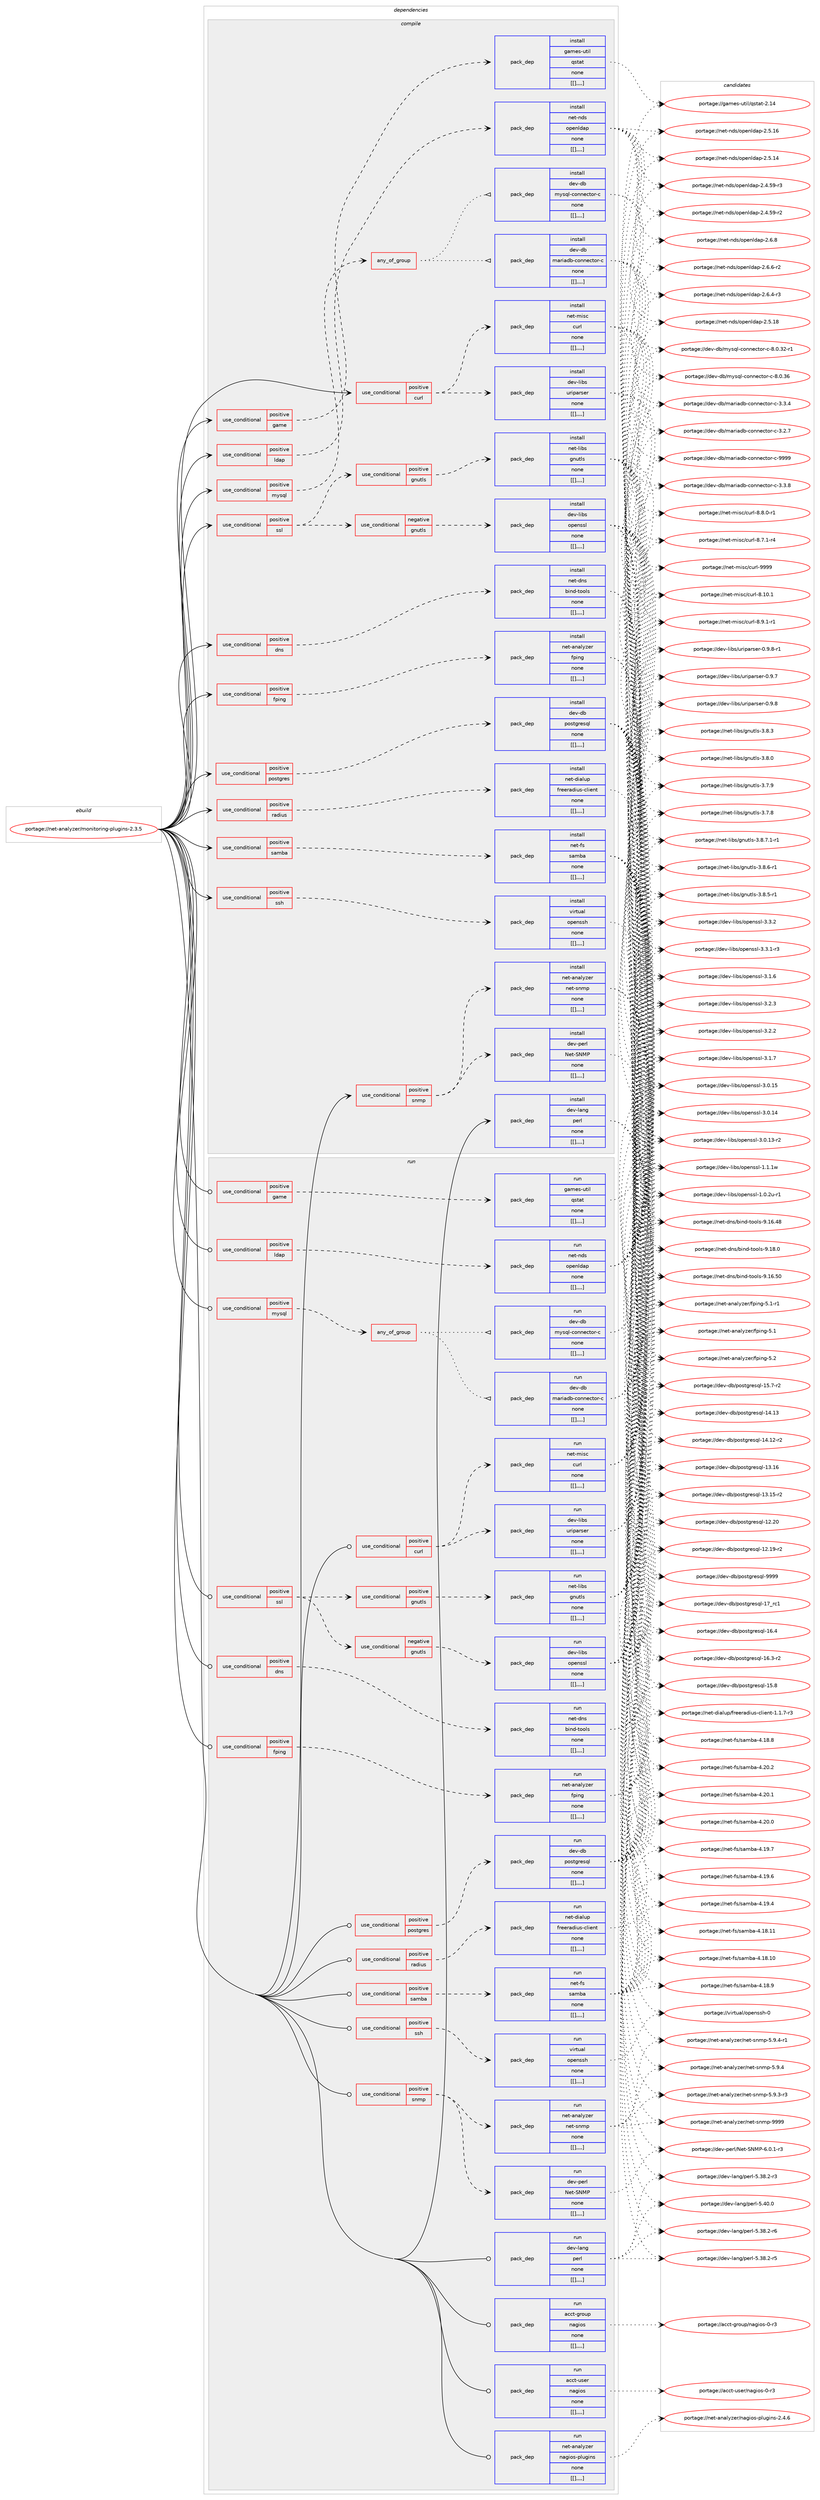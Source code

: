 digraph prolog {

# *************
# Graph options
# *************

newrank=true;
concentrate=true;
compound=true;
graph [rankdir=LR,fontname=Helvetica,fontsize=10,ranksep=1.5];#, ranksep=2.5, nodesep=0.2];
edge  [arrowhead=vee];
node  [fontname=Helvetica,fontsize=10];

# **********
# The ebuild
# **********

subgraph cluster_leftcol {
color=gray;
label=<<i>ebuild</i>>;
id [label="portage://net-analyzer/monitoring-plugins-2.3.5", color=red, width=4, href="../net-analyzer/monitoring-plugins-2.3.5.svg"];
}

# ****************
# The dependencies
# ****************

subgraph cluster_midcol {
color=gray;
label=<<i>dependencies</i>>;
subgraph cluster_compile {
fillcolor="#eeeeee";
style=filled;
label=<<i>compile</i>>;
subgraph cond91187 {
dependency349385 [label=<<TABLE BORDER="0" CELLBORDER="1" CELLSPACING="0" CELLPADDING="4"><TR><TD ROWSPAN="3" CELLPADDING="10">use_conditional</TD></TR><TR><TD>positive</TD></TR><TR><TD>curl</TD></TR></TABLE>>, shape=none, color=red];
subgraph pack255612 {
dependency349386 [label=<<TABLE BORDER="0" CELLBORDER="1" CELLSPACING="0" CELLPADDING="4" WIDTH="220"><TR><TD ROWSPAN="6" CELLPADDING="30">pack_dep</TD></TR><TR><TD WIDTH="110">install</TD></TR><TR><TD>dev-libs</TD></TR><TR><TD>uriparser</TD></TR><TR><TD>none</TD></TR><TR><TD>[[],,,,]</TD></TR></TABLE>>, shape=none, color=blue];
}
dependency349385:e -> dependency349386:w [weight=20,style="dashed",arrowhead="vee"];
subgraph pack255613 {
dependency349387 [label=<<TABLE BORDER="0" CELLBORDER="1" CELLSPACING="0" CELLPADDING="4" WIDTH="220"><TR><TD ROWSPAN="6" CELLPADDING="30">pack_dep</TD></TR><TR><TD WIDTH="110">install</TD></TR><TR><TD>net-misc</TD></TR><TR><TD>curl</TD></TR><TR><TD>none</TD></TR><TR><TD>[[],,,,]</TD></TR></TABLE>>, shape=none, color=blue];
}
dependency349385:e -> dependency349387:w [weight=20,style="dashed",arrowhead="vee"];
}
id:e -> dependency349385:w [weight=20,style="solid",arrowhead="vee"];
subgraph cond91188 {
dependency349388 [label=<<TABLE BORDER="0" CELLBORDER="1" CELLSPACING="0" CELLPADDING="4"><TR><TD ROWSPAN="3" CELLPADDING="10">use_conditional</TD></TR><TR><TD>positive</TD></TR><TR><TD>dns</TD></TR></TABLE>>, shape=none, color=red];
subgraph pack255614 {
dependency349389 [label=<<TABLE BORDER="0" CELLBORDER="1" CELLSPACING="0" CELLPADDING="4" WIDTH="220"><TR><TD ROWSPAN="6" CELLPADDING="30">pack_dep</TD></TR><TR><TD WIDTH="110">install</TD></TR><TR><TD>net-dns</TD></TR><TR><TD>bind-tools</TD></TR><TR><TD>none</TD></TR><TR><TD>[[],,,,]</TD></TR></TABLE>>, shape=none, color=blue];
}
dependency349388:e -> dependency349389:w [weight=20,style="dashed",arrowhead="vee"];
}
id:e -> dependency349388:w [weight=20,style="solid",arrowhead="vee"];
subgraph cond91189 {
dependency349390 [label=<<TABLE BORDER="0" CELLBORDER="1" CELLSPACING="0" CELLPADDING="4"><TR><TD ROWSPAN="3" CELLPADDING="10">use_conditional</TD></TR><TR><TD>positive</TD></TR><TR><TD>fping</TD></TR></TABLE>>, shape=none, color=red];
subgraph pack255615 {
dependency349391 [label=<<TABLE BORDER="0" CELLBORDER="1" CELLSPACING="0" CELLPADDING="4" WIDTH="220"><TR><TD ROWSPAN="6" CELLPADDING="30">pack_dep</TD></TR><TR><TD WIDTH="110">install</TD></TR><TR><TD>net-analyzer</TD></TR><TR><TD>fping</TD></TR><TR><TD>none</TD></TR><TR><TD>[[],,,,]</TD></TR></TABLE>>, shape=none, color=blue];
}
dependency349390:e -> dependency349391:w [weight=20,style="dashed",arrowhead="vee"];
}
id:e -> dependency349390:w [weight=20,style="solid",arrowhead="vee"];
subgraph cond91190 {
dependency349392 [label=<<TABLE BORDER="0" CELLBORDER="1" CELLSPACING="0" CELLPADDING="4"><TR><TD ROWSPAN="3" CELLPADDING="10">use_conditional</TD></TR><TR><TD>positive</TD></TR><TR><TD>game</TD></TR></TABLE>>, shape=none, color=red];
subgraph pack255616 {
dependency349393 [label=<<TABLE BORDER="0" CELLBORDER="1" CELLSPACING="0" CELLPADDING="4" WIDTH="220"><TR><TD ROWSPAN="6" CELLPADDING="30">pack_dep</TD></TR><TR><TD WIDTH="110">install</TD></TR><TR><TD>games-util</TD></TR><TR><TD>qstat</TD></TR><TR><TD>none</TD></TR><TR><TD>[[],,,,]</TD></TR></TABLE>>, shape=none, color=blue];
}
dependency349392:e -> dependency349393:w [weight=20,style="dashed",arrowhead="vee"];
}
id:e -> dependency349392:w [weight=20,style="solid",arrowhead="vee"];
subgraph cond91191 {
dependency349394 [label=<<TABLE BORDER="0" CELLBORDER="1" CELLSPACING="0" CELLPADDING="4"><TR><TD ROWSPAN="3" CELLPADDING="10">use_conditional</TD></TR><TR><TD>positive</TD></TR><TR><TD>ldap</TD></TR></TABLE>>, shape=none, color=red];
subgraph pack255617 {
dependency349395 [label=<<TABLE BORDER="0" CELLBORDER="1" CELLSPACING="0" CELLPADDING="4" WIDTH="220"><TR><TD ROWSPAN="6" CELLPADDING="30">pack_dep</TD></TR><TR><TD WIDTH="110">install</TD></TR><TR><TD>net-nds</TD></TR><TR><TD>openldap</TD></TR><TR><TD>none</TD></TR><TR><TD>[[],,,,]</TD></TR></TABLE>>, shape=none, color=blue];
}
dependency349394:e -> dependency349395:w [weight=20,style="dashed",arrowhead="vee"];
}
id:e -> dependency349394:w [weight=20,style="solid",arrowhead="vee"];
subgraph cond91192 {
dependency349396 [label=<<TABLE BORDER="0" CELLBORDER="1" CELLSPACING="0" CELLPADDING="4"><TR><TD ROWSPAN="3" CELLPADDING="10">use_conditional</TD></TR><TR><TD>positive</TD></TR><TR><TD>mysql</TD></TR></TABLE>>, shape=none, color=red];
subgraph any2410 {
dependency349397 [label=<<TABLE BORDER="0" CELLBORDER="1" CELLSPACING="0" CELLPADDING="4"><TR><TD CELLPADDING="10">any_of_group</TD></TR></TABLE>>, shape=none, color=red];subgraph pack255618 {
dependency349398 [label=<<TABLE BORDER="0" CELLBORDER="1" CELLSPACING="0" CELLPADDING="4" WIDTH="220"><TR><TD ROWSPAN="6" CELLPADDING="30">pack_dep</TD></TR><TR><TD WIDTH="110">install</TD></TR><TR><TD>dev-db</TD></TR><TR><TD>mysql-connector-c</TD></TR><TR><TD>none</TD></TR><TR><TD>[[],,,,]</TD></TR></TABLE>>, shape=none, color=blue];
}
dependency349397:e -> dependency349398:w [weight=20,style="dotted",arrowhead="oinv"];
subgraph pack255619 {
dependency349399 [label=<<TABLE BORDER="0" CELLBORDER="1" CELLSPACING="0" CELLPADDING="4" WIDTH="220"><TR><TD ROWSPAN="6" CELLPADDING="30">pack_dep</TD></TR><TR><TD WIDTH="110">install</TD></TR><TR><TD>dev-db</TD></TR><TR><TD>mariadb-connector-c</TD></TR><TR><TD>none</TD></TR><TR><TD>[[],,,,]</TD></TR></TABLE>>, shape=none, color=blue];
}
dependency349397:e -> dependency349399:w [weight=20,style="dotted",arrowhead="oinv"];
}
dependency349396:e -> dependency349397:w [weight=20,style="dashed",arrowhead="vee"];
}
id:e -> dependency349396:w [weight=20,style="solid",arrowhead="vee"];
subgraph cond91193 {
dependency349400 [label=<<TABLE BORDER="0" CELLBORDER="1" CELLSPACING="0" CELLPADDING="4"><TR><TD ROWSPAN="3" CELLPADDING="10">use_conditional</TD></TR><TR><TD>positive</TD></TR><TR><TD>postgres</TD></TR></TABLE>>, shape=none, color=red];
subgraph pack255620 {
dependency349401 [label=<<TABLE BORDER="0" CELLBORDER="1" CELLSPACING="0" CELLPADDING="4" WIDTH="220"><TR><TD ROWSPAN="6" CELLPADDING="30">pack_dep</TD></TR><TR><TD WIDTH="110">install</TD></TR><TR><TD>dev-db</TD></TR><TR><TD>postgresql</TD></TR><TR><TD>none</TD></TR><TR><TD>[[],,,,]</TD></TR></TABLE>>, shape=none, color=blue];
}
dependency349400:e -> dependency349401:w [weight=20,style="dashed",arrowhead="vee"];
}
id:e -> dependency349400:w [weight=20,style="solid",arrowhead="vee"];
subgraph cond91194 {
dependency349402 [label=<<TABLE BORDER="0" CELLBORDER="1" CELLSPACING="0" CELLPADDING="4"><TR><TD ROWSPAN="3" CELLPADDING="10">use_conditional</TD></TR><TR><TD>positive</TD></TR><TR><TD>radius</TD></TR></TABLE>>, shape=none, color=red];
subgraph pack255621 {
dependency349403 [label=<<TABLE BORDER="0" CELLBORDER="1" CELLSPACING="0" CELLPADDING="4" WIDTH="220"><TR><TD ROWSPAN="6" CELLPADDING="30">pack_dep</TD></TR><TR><TD WIDTH="110">install</TD></TR><TR><TD>net-dialup</TD></TR><TR><TD>freeradius-client</TD></TR><TR><TD>none</TD></TR><TR><TD>[[],,,,]</TD></TR></TABLE>>, shape=none, color=blue];
}
dependency349402:e -> dependency349403:w [weight=20,style="dashed",arrowhead="vee"];
}
id:e -> dependency349402:w [weight=20,style="solid",arrowhead="vee"];
subgraph cond91195 {
dependency349404 [label=<<TABLE BORDER="0" CELLBORDER="1" CELLSPACING="0" CELLPADDING="4"><TR><TD ROWSPAN="3" CELLPADDING="10">use_conditional</TD></TR><TR><TD>positive</TD></TR><TR><TD>samba</TD></TR></TABLE>>, shape=none, color=red];
subgraph pack255622 {
dependency349405 [label=<<TABLE BORDER="0" CELLBORDER="1" CELLSPACING="0" CELLPADDING="4" WIDTH="220"><TR><TD ROWSPAN="6" CELLPADDING="30">pack_dep</TD></TR><TR><TD WIDTH="110">install</TD></TR><TR><TD>net-fs</TD></TR><TR><TD>samba</TD></TR><TR><TD>none</TD></TR><TR><TD>[[],,,,]</TD></TR></TABLE>>, shape=none, color=blue];
}
dependency349404:e -> dependency349405:w [weight=20,style="dashed",arrowhead="vee"];
}
id:e -> dependency349404:w [weight=20,style="solid",arrowhead="vee"];
subgraph cond91196 {
dependency349406 [label=<<TABLE BORDER="0" CELLBORDER="1" CELLSPACING="0" CELLPADDING="4"><TR><TD ROWSPAN="3" CELLPADDING="10">use_conditional</TD></TR><TR><TD>positive</TD></TR><TR><TD>snmp</TD></TR></TABLE>>, shape=none, color=red];
subgraph pack255623 {
dependency349407 [label=<<TABLE BORDER="0" CELLBORDER="1" CELLSPACING="0" CELLPADDING="4" WIDTH="220"><TR><TD ROWSPAN="6" CELLPADDING="30">pack_dep</TD></TR><TR><TD WIDTH="110">install</TD></TR><TR><TD>dev-perl</TD></TR><TR><TD>Net-SNMP</TD></TR><TR><TD>none</TD></TR><TR><TD>[[],,,,]</TD></TR></TABLE>>, shape=none, color=blue];
}
dependency349406:e -> dependency349407:w [weight=20,style="dashed",arrowhead="vee"];
subgraph pack255624 {
dependency349408 [label=<<TABLE BORDER="0" CELLBORDER="1" CELLSPACING="0" CELLPADDING="4" WIDTH="220"><TR><TD ROWSPAN="6" CELLPADDING="30">pack_dep</TD></TR><TR><TD WIDTH="110">install</TD></TR><TR><TD>net-analyzer</TD></TR><TR><TD>net-snmp</TD></TR><TR><TD>none</TD></TR><TR><TD>[[],,,,]</TD></TR></TABLE>>, shape=none, color=blue];
}
dependency349406:e -> dependency349408:w [weight=20,style="dashed",arrowhead="vee"];
}
id:e -> dependency349406:w [weight=20,style="solid",arrowhead="vee"];
subgraph cond91197 {
dependency349409 [label=<<TABLE BORDER="0" CELLBORDER="1" CELLSPACING="0" CELLPADDING="4"><TR><TD ROWSPAN="3" CELLPADDING="10">use_conditional</TD></TR><TR><TD>positive</TD></TR><TR><TD>ssh</TD></TR></TABLE>>, shape=none, color=red];
subgraph pack255625 {
dependency349410 [label=<<TABLE BORDER="0" CELLBORDER="1" CELLSPACING="0" CELLPADDING="4" WIDTH="220"><TR><TD ROWSPAN="6" CELLPADDING="30">pack_dep</TD></TR><TR><TD WIDTH="110">install</TD></TR><TR><TD>virtual</TD></TR><TR><TD>openssh</TD></TR><TR><TD>none</TD></TR><TR><TD>[[],,,,]</TD></TR></TABLE>>, shape=none, color=blue];
}
dependency349409:e -> dependency349410:w [weight=20,style="dashed",arrowhead="vee"];
}
id:e -> dependency349409:w [weight=20,style="solid",arrowhead="vee"];
subgraph cond91198 {
dependency349411 [label=<<TABLE BORDER="0" CELLBORDER="1" CELLSPACING="0" CELLPADDING="4"><TR><TD ROWSPAN="3" CELLPADDING="10">use_conditional</TD></TR><TR><TD>positive</TD></TR><TR><TD>ssl</TD></TR></TABLE>>, shape=none, color=red];
subgraph cond91199 {
dependency349412 [label=<<TABLE BORDER="0" CELLBORDER="1" CELLSPACING="0" CELLPADDING="4"><TR><TD ROWSPAN="3" CELLPADDING="10">use_conditional</TD></TR><TR><TD>negative</TD></TR><TR><TD>gnutls</TD></TR></TABLE>>, shape=none, color=red];
subgraph pack255626 {
dependency349413 [label=<<TABLE BORDER="0" CELLBORDER="1" CELLSPACING="0" CELLPADDING="4" WIDTH="220"><TR><TD ROWSPAN="6" CELLPADDING="30">pack_dep</TD></TR><TR><TD WIDTH="110">install</TD></TR><TR><TD>dev-libs</TD></TR><TR><TD>openssl</TD></TR><TR><TD>none</TD></TR><TR><TD>[[],,,,]</TD></TR></TABLE>>, shape=none, color=blue];
}
dependency349412:e -> dependency349413:w [weight=20,style="dashed",arrowhead="vee"];
}
dependency349411:e -> dependency349412:w [weight=20,style="dashed",arrowhead="vee"];
subgraph cond91200 {
dependency349414 [label=<<TABLE BORDER="0" CELLBORDER="1" CELLSPACING="0" CELLPADDING="4"><TR><TD ROWSPAN="3" CELLPADDING="10">use_conditional</TD></TR><TR><TD>positive</TD></TR><TR><TD>gnutls</TD></TR></TABLE>>, shape=none, color=red];
subgraph pack255627 {
dependency349415 [label=<<TABLE BORDER="0" CELLBORDER="1" CELLSPACING="0" CELLPADDING="4" WIDTH="220"><TR><TD ROWSPAN="6" CELLPADDING="30">pack_dep</TD></TR><TR><TD WIDTH="110">install</TD></TR><TR><TD>net-libs</TD></TR><TR><TD>gnutls</TD></TR><TR><TD>none</TD></TR><TR><TD>[[],,,,]</TD></TR></TABLE>>, shape=none, color=blue];
}
dependency349414:e -> dependency349415:w [weight=20,style="dashed",arrowhead="vee"];
}
dependency349411:e -> dependency349414:w [weight=20,style="dashed",arrowhead="vee"];
}
id:e -> dependency349411:w [weight=20,style="solid",arrowhead="vee"];
subgraph pack255628 {
dependency349416 [label=<<TABLE BORDER="0" CELLBORDER="1" CELLSPACING="0" CELLPADDING="4" WIDTH="220"><TR><TD ROWSPAN="6" CELLPADDING="30">pack_dep</TD></TR><TR><TD WIDTH="110">install</TD></TR><TR><TD>dev-lang</TD></TR><TR><TD>perl</TD></TR><TR><TD>none</TD></TR><TR><TD>[[],,,,]</TD></TR></TABLE>>, shape=none, color=blue];
}
id:e -> dependency349416:w [weight=20,style="solid",arrowhead="vee"];
}
subgraph cluster_compileandrun {
fillcolor="#eeeeee";
style=filled;
label=<<i>compile and run</i>>;
}
subgraph cluster_run {
fillcolor="#eeeeee";
style=filled;
label=<<i>run</i>>;
subgraph cond91201 {
dependency349417 [label=<<TABLE BORDER="0" CELLBORDER="1" CELLSPACING="0" CELLPADDING="4"><TR><TD ROWSPAN="3" CELLPADDING="10">use_conditional</TD></TR><TR><TD>positive</TD></TR><TR><TD>curl</TD></TR></TABLE>>, shape=none, color=red];
subgraph pack255629 {
dependency349418 [label=<<TABLE BORDER="0" CELLBORDER="1" CELLSPACING="0" CELLPADDING="4" WIDTH="220"><TR><TD ROWSPAN="6" CELLPADDING="30">pack_dep</TD></TR><TR><TD WIDTH="110">run</TD></TR><TR><TD>dev-libs</TD></TR><TR><TD>uriparser</TD></TR><TR><TD>none</TD></TR><TR><TD>[[],,,,]</TD></TR></TABLE>>, shape=none, color=blue];
}
dependency349417:e -> dependency349418:w [weight=20,style="dashed",arrowhead="vee"];
subgraph pack255630 {
dependency349419 [label=<<TABLE BORDER="0" CELLBORDER="1" CELLSPACING="0" CELLPADDING="4" WIDTH="220"><TR><TD ROWSPAN="6" CELLPADDING="30">pack_dep</TD></TR><TR><TD WIDTH="110">run</TD></TR><TR><TD>net-misc</TD></TR><TR><TD>curl</TD></TR><TR><TD>none</TD></TR><TR><TD>[[],,,,]</TD></TR></TABLE>>, shape=none, color=blue];
}
dependency349417:e -> dependency349419:w [weight=20,style="dashed",arrowhead="vee"];
}
id:e -> dependency349417:w [weight=20,style="solid",arrowhead="odot"];
subgraph cond91202 {
dependency349420 [label=<<TABLE BORDER="0" CELLBORDER="1" CELLSPACING="0" CELLPADDING="4"><TR><TD ROWSPAN="3" CELLPADDING="10">use_conditional</TD></TR><TR><TD>positive</TD></TR><TR><TD>dns</TD></TR></TABLE>>, shape=none, color=red];
subgraph pack255631 {
dependency349421 [label=<<TABLE BORDER="0" CELLBORDER="1" CELLSPACING="0" CELLPADDING="4" WIDTH="220"><TR><TD ROWSPAN="6" CELLPADDING="30">pack_dep</TD></TR><TR><TD WIDTH="110">run</TD></TR><TR><TD>net-dns</TD></TR><TR><TD>bind-tools</TD></TR><TR><TD>none</TD></TR><TR><TD>[[],,,,]</TD></TR></TABLE>>, shape=none, color=blue];
}
dependency349420:e -> dependency349421:w [weight=20,style="dashed",arrowhead="vee"];
}
id:e -> dependency349420:w [weight=20,style="solid",arrowhead="odot"];
subgraph cond91203 {
dependency349422 [label=<<TABLE BORDER="0" CELLBORDER="1" CELLSPACING="0" CELLPADDING="4"><TR><TD ROWSPAN="3" CELLPADDING="10">use_conditional</TD></TR><TR><TD>positive</TD></TR><TR><TD>fping</TD></TR></TABLE>>, shape=none, color=red];
subgraph pack255632 {
dependency349423 [label=<<TABLE BORDER="0" CELLBORDER="1" CELLSPACING="0" CELLPADDING="4" WIDTH="220"><TR><TD ROWSPAN="6" CELLPADDING="30">pack_dep</TD></TR><TR><TD WIDTH="110">run</TD></TR><TR><TD>net-analyzer</TD></TR><TR><TD>fping</TD></TR><TR><TD>none</TD></TR><TR><TD>[[],,,,]</TD></TR></TABLE>>, shape=none, color=blue];
}
dependency349422:e -> dependency349423:w [weight=20,style="dashed",arrowhead="vee"];
}
id:e -> dependency349422:w [weight=20,style="solid",arrowhead="odot"];
subgraph cond91204 {
dependency349424 [label=<<TABLE BORDER="0" CELLBORDER="1" CELLSPACING="0" CELLPADDING="4"><TR><TD ROWSPAN="3" CELLPADDING="10">use_conditional</TD></TR><TR><TD>positive</TD></TR><TR><TD>game</TD></TR></TABLE>>, shape=none, color=red];
subgraph pack255633 {
dependency349425 [label=<<TABLE BORDER="0" CELLBORDER="1" CELLSPACING="0" CELLPADDING="4" WIDTH="220"><TR><TD ROWSPAN="6" CELLPADDING="30">pack_dep</TD></TR><TR><TD WIDTH="110">run</TD></TR><TR><TD>games-util</TD></TR><TR><TD>qstat</TD></TR><TR><TD>none</TD></TR><TR><TD>[[],,,,]</TD></TR></TABLE>>, shape=none, color=blue];
}
dependency349424:e -> dependency349425:w [weight=20,style="dashed",arrowhead="vee"];
}
id:e -> dependency349424:w [weight=20,style="solid",arrowhead="odot"];
subgraph cond91205 {
dependency349426 [label=<<TABLE BORDER="0" CELLBORDER="1" CELLSPACING="0" CELLPADDING="4"><TR><TD ROWSPAN="3" CELLPADDING="10">use_conditional</TD></TR><TR><TD>positive</TD></TR><TR><TD>ldap</TD></TR></TABLE>>, shape=none, color=red];
subgraph pack255634 {
dependency349427 [label=<<TABLE BORDER="0" CELLBORDER="1" CELLSPACING="0" CELLPADDING="4" WIDTH="220"><TR><TD ROWSPAN="6" CELLPADDING="30">pack_dep</TD></TR><TR><TD WIDTH="110">run</TD></TR><TR><TD>net-nds</TD></TR><TR><TD>openldap</TD></TR><TR><TD>none</TD></TR><TR><TD>[[],,,,]</TD></TR></TABLE>>, shape=none, color=blue];
}
dependency349426:e -> dependency349427:w [weight=20,style="dashed",arrowhead="vee"];
}
id:e -> dependency349426:w [weight=20,style="solid",arrowhead="odot"];
subgraph cond91206 {
dependency349428 [label=<<TABLE BORDER="0" CELLBORDER="1" CELLSPACING="0" CELLPADDING="4"><TR><TD ROWSPAN="3" CELLPADDING="10">use_conditional</TD></TR><TR><TD>positive</TD></TR><TR><TD>mysql</TD></TR></TABLE>>, shape=none, color=red];
subgraph any2411 {
dependency349429 [label=<<TABLE BORDER="0" CELLBORDER="1" CELLSPACING="0" CELLPADDING="4"><TR><TD CELLPADDING="10">any_of_group</TD></TR></TABLE>>, shape=none, color=red];subgraph pack255635 {
dependency349430 [label=<<TABLE BORDER="0" CELLBORDER="1" CELLSPACING="0" CELLPADDING="4" WIDTH="220"><TR><TD ROWSPAN="6" CELLPADDING="30">pack_dep</TD></TR><TR><TD WIDTH="110">run</TD></TR><TR><TD>dev-db</TD></TR><TR><TD>mysql-connector-c</TD></TR><TR><TD>none</TD></TR><TR><TD>[[],,,,]</TD></TR></TABLE>>, shape=none, color=blue];
}
dependency349429:e -> dependency349430:w [weight=20,style="dotted",arrowhead="oinv"];
subgraph pack255636 {
dependency349431 [label=<<TABLE BORDER="0" CELLBORDER="1" CELLSPACING="0" CELLPADDING="4" WIDTH="220"><TR><TD ROWSPAN="6" CELLPADDING="30">pack_dep</TD></TR><TR><TD WIDTH="110">run</TD></TR><TR><TD>dev-db</TD></TR><TR><TD>mariadb-connector-c</TD></TR><TR><TD>none</TD></TR><TR><TD>[[],,,,]</TD></TR></TABLE>>, shape=none, color=blue];
}
dependency349429:e -> dependency349431:w [weight=20,style="dotted",arrowhead="oinv"];
}
dependency349428:e -> dependency349429:w [weight=20,style="dashed",arrowhead="vee"];
}
id:e -> dependency349428:w [weight=20,style="solid",arrowhead="odot"];
subgraph cond91207 {
dependency349432 [label=<<TABLE BORDER="0" CELLBORDER="1" CELLSPACING="0" CELLPADDING="4"><TR><TD ROWSPAN="3" CELLPADDING="10">use_conditional</TD></TR><TR><TD>positive</TD></TR><TR><TD>postgres</TD></TR></TABLE>>, shape=none, color=red];
subgraph pack255637 {
dependency349433 [label=<<TABLE BORDER="0" CELLBORDER="1" CELLSPACING="0" CELLPADDING="4" WIDTH="220"><TR><TD ROWSPAN="6" CELLPADDING="30">pack_dep</TD></TR><TR><TD WIDTH="110">run</TD></TR><TR><TD>dev-db</TD></TR><TR><TD>postgresql</TD></TR><TR><TD>none</TD></TR><TR><TD>[[],,,,]</TD></TR></TABLE>>, shape=none, color=blue];
}
dependency349432:e -> dependency349433:w [weight=20,style="dashed",arrowhead="vee"];
}
id:e -> dependency349432:w [weight=20,style="solid",arrowhead="odot"];
subgraph cond91208 {
dependency349434 [label=<<TABLE BORDER="0" CELLBORDER="1" CELLSPACING="0" CELLPADDING="4"><TR><TD ROWSPAN="3" CELLPADDING="10">use_conditional</TD></TR><TR><TD>positive</TD></TR><TR><TD>radius</TD></TR></TABLE>>, shape=none, color=red];
subgraph pack255638 {
dependency349435 [label=<<TABLE BORDER="0" CELLBORDER="1" CELLSPACING="0" CELLPADDING="4" WIDTH="220"><TR><TD ROWSPAN="6" CELLPADDING="30">pack_dep</TD></TR><TR><TD WIDTH="110">run</TD></TR><TR><TD>net-dialup</TD></TR><TR><TD>freeradius-client</TD></TR><TR><TD>none</TD></TR><TR><TD>[[],,,,]</TD></TR></TABLE>>, shape=none, color=blue];
}
dependency349434:e -> dependency349435:w [weight=20,style="dashed",arrowhead="vee"];
}
id:e -> dependency349434:w [weight=20,style="solid",arrowhead="odot"];
subgraph cond91209 {
dependency349436 [label=<<TABLE BORDER="0" CELLBORDER="1" CELLSPACING="0" CELLPADDING="4"><TR><TD ROWSPAN="3" CELLPADDING="10">use_conditional</TD></TR><TR><TD>positive</TD></TR><TR><TD>samba</TD></TR></TABLE>>, shape=none, color=red];
subgraph pack255639 {
dependency349437 [label=<<TABLE BORDER="0" CELLBORDER="1" CELLSPACING="0" CELLPADDING="4" WIDTH="220"><TR><TD ROWSPAN="6" CELLPADDING="30">pack_dep</TD></TR><TR><TD WIDTH="110">run</TD></TR><TR><TD>net-fs</TD></TR><TR><TD>samba</TD></TR><TR><TD>none</TD></TR><TR><TD>[[],,,,]</TD></TR></TABLE>>, shape=none, color=blue];
}
dependency349436:e -> dependency349437:w [weight=20,style="dashed",arrowhead="vee"];
}
id:e -> dependency349436:w [weight=20,style="solid",arrowhead="odot"];
subgraph cond91210 {
dependency349438 [label=<<TABLE BORDER="0" CELLBORDER="1" CELLSPACING="0" CELLPADDING="4"><TR><TD ROWSPAN="3" CELLPADDING="10">use_conditional</TD></TR><TR><TD>positive</TD></TR><TR><TD>snmp</TD></TR></TABLE>>, shape=none, color=red];
subgraph pack255640 {
dependency349439 [label=<<TABLE BORDER="0" CELLBORDER="1" CELLSPACING="0" CELLPADDING="4" WIDTH="220"><TR><TD ROWSPAN="6" CELLPADDING="30">pack_dep</TD></TR><TR><TD WIDTH="110">run</TD></TR><TR><TD>dev-perl</TD></TR><TR><TD>Net-SNMP</TD></TR><TR><TD>none</TD></TR><TR><TD>[[],,,,]</TD></TR></TABLE>>, shape=none, color=blue];
}
dependency349438:e -> dependency349439:w [weight=20,style="dashed",arrowhead="vee"];
subgraph pack255641 {
dependency349440 [label=<<TABLE BORDER="0" CELLBORDER="1" CELLSPACING="0" CELLPADDING="4" WIDTH="220"><TR><TD ROWSPAN="6" CELLPADDING="30">pack_dep</TD></TR><TR><TD WIDTH="110">run</TD></TR><TR><TD>net-analyzer</TD></TR><TR><TD>net-snmp</TD></TR><TR><TD>none</TD></TR><TR><TD>[[],,,,]</TD></TR></TABLE>>, shape=none, color=blue];
}
dependency349438:e -> dependency349440:w [weight=20,style="dashed",arrowhead="vee"];
}
id:e -> dependency349438:w [weight=20,style="solid",arrowhead="odot"];
subgraph cond91211 {
dependency349441 [label=<<TABLE BORDER="0" CELLBORDER="1" CELLSPACING="0" CELLPADDING="4"><TR><TD ROWSPAN="3" CELLPADDING="10">use_conditional</TD></TR><TR><TD>positive</TD></TR><TR><TD>ssh</TD></TR></TABLE>>, shape=none, color=red];
subgraph pack255642 {
dependency349442 [label=<<TABLE BORDER="0" CELLBORDER="1" CELLSPACING="0" CELLPADDING="4" WIDTH="220"><TR><TD ROWSPAN="6" CELLPADDING="30">pack_dep</TD></TR><TR><TD WIDTH="110">run</TD></TR><TR><TD>virtual</TD></TR><TR><TD>openssh</TD></TR><TR><TD>none</TD></TR><TR><TD>[[],,,,]</TD></TR></TABLE>>, shape=none, color=blue];
}
dependency349441:e -> dependency349442:w [weight=20,style="dashed",arrowhead="vee"];
}
id:e -> dependency349441:w [weight=20,style="solid",arrowhead="odot"];
subgraph cond91212 {
dependency349443 [label=<<TABLE BORDER="0" CELLBORDER="1" CELLSPACING="0" CELLPADDING="4"><TR><TD ROWSPAN="3" CELLPADDING="10">use_conditional</TD></TR><TR><TD>positive</TD></TR><TR><TD>ssl</TD></TR></TABLE>>, shape=none, color=red];
subgraph cond91213 {
dependency349444 [label=<<TABLE BORDER="0" CELLBORDER="1" CELLSPACING="0" CELLPADDING="4"><TR><TD ROWSPAN="3" CELLPADDING="10">use_conditional</TD></TR><TR><TD>negative</TD></TR><TR><TD>gnutls</TD></TR></TABLE>>, shape=none, color=red];
subgraph pack255643 {
dependency349445 [label=<<TABLE BORDER="0" CELLBORDER="1" CELLSPACING="0" CELLPADDING="4" WIDTH="220"><TR><TD ROWSPAN="6" CELLPADDING="30">pack_dep</TD></TR><TR><TD WIDTH="110">run</TD></TR><TR><TD>dev-libs</TD></TR><TR><TD>openssl</TD></TR><TR><TD>none</TD></TR><TR><TD>[[],,,,]</TD></TR></TABLE>>, shape=none, color=blue];
}
dependency349444:e -> dependency349445:w [weight=20,style="dashed",arrowhead="vee"];
}
dependency349443:e -> dependency349444:w [weight=20,style="dashed",arrowhead="vee"];
subgraph cond91214 {
dependency349446 [label=<<TABLE BORDER="0" CELLBORDER="1" CELLSPACING="0" CELLPADDING="4"><TR><TD ROWSPAN="3" CELLPADDING="10">use_conditional</TD></TR><TR><TD>positive</TD></TR><TR><TD>gnutls</TD></TR></TABLE>>, shape=none, color=red];
subgraph pack255644 {
dependency349447 [label=<<TABLE BORDER="0" CELLBORDER="1" CELLSPACING="0" CELLPADDING="4" WIDTH="220"><TR><TD ROWSPAN="6" CELLPADDING="30">pack_dep</TD></TR><TR><TD WIDTH="110">run</TD></TR><TR><TD>net-libs</TD></TR><TR><TD>gnutls</TD></TR><TR><TD>none</TD></TR><TR><TD>[[],,,,]</TD></TR></TABLE>>, shape=none, color=blue];
}
dependency349446:e -> dependency349447:w [weight=20,style="dashed",arrowhead="vee"];
}
dependency349443:e -> dependency349446:w [weight=20,style="dashed",arrowhead="vee"];
}
id:e -> dependency349443:w [weight=20,style="solid",arrowhead="odot"];
subgraph pack255645 {
dependency349448 [label=<<TABLE BORDER="0" CELLBORDER="1" CELLSPACING="0" CELLPADDING="4" WIDTH="220"><TR><TD ROWSPAN="6" CELLPADDING="30">pack_dep</TD></TR><TR><TD WIDTH="110">run</TD></TR><TR><TD>acct-group</TD></TR><TR><TD>nagios</TD></TR><TR><TD>none</TD></TR><TR><TD>[[],,,,]</TD></TR></TABLE>>, shape=none, color=blue];
}
id:e -> dependency349448:w [weight=20,style="solid",arrowhead="odot"];
subgraph pack255646 {
dependency349449 [label=<<TABLE BORDER="0" CELLBORDER="1" CELLSPACING="0" CELLPADDING="4" WIDTH="220"><TR><TD ROWSPAN="6" CELLPADDING="30">pack_dep</TD></TR><TR><TD WIDTH="110">run</TD></TR><TR><TD>acct-user</TD></TR><TR><TD>nagios</TD></TR><TR><TD>none</TD></TR><TR><TD>[[],,,,]</TD></TR></TABLE>>, shape=none, color=blue];
}
id:e -> dependency349449:w [weight=20,style="solid",arrowhead="odot"];
subgraph pack255647 {
dependency349450 [label=<<TABLE BORDER="0" CELLBORDER="1" CELLSPACING="0" CELLPADDING="4" WIDTH="220"><TR><TD ROWSPAN="6" CELLPADDING="30">pack_dep</TD></TR><TR><TD WIDTH="110">run</TD></TR><TR><TD>dev-lang</TD></TR><TR><TD>perl</TD></TR><TR><TD>none</TD></TR><TR><TD>[[],,,,]</TD></TR></TABLE>>, shape=none, color=blue];
}
id:e -> dependency349450:w [weight=20,style="solid",arrowhead="odot"];
subgraph pack255648 {
dependency349451 [label=<<TABLE BORDER="0" CELLBORDER="1" CELLSPACING="0" CELLPADDING="4" WIDTH="220"><TR><TD ROWSPAN="6" CELLPADDING="30">pack_dep</TD></TR><TR><TD WIDTH="110">run</TD></TR><TR><TD>net-analyzer</TD></TR><TR><TD>nagios-plugins</TD></TR><TR><TD>none</TD></TR><TR><TD>[[],,,,]</TD></TR></TABLE>>, shape=none, color=blue];
}
id:e -> dependency349451:w [weight=20,style="solid",arrowhead="odot"];
}
}

# **************
# The candidates
# **************

subgraph cluster_choices {
rank=same;
color=gray;
label=<<i>candidates</i>>;

subgraph choice255612 {
color=black;
nodesep=1;
choice100101118451081059811547117114105112971141151011144548465746564511449 [label="portage://dev-libs/uriparser-0.9.8-r1", color=red, width=4,href="../dev-libs/uriparser-0.9.8-r1.svg"];
choice10010111845108105981154711711410511297114115101114454846574656 [label="portage://dev-libs/uriparser-0.9.8", color=red, width=4,href="../dev-libs/uriparser-0.9.8.svg"];
choice10010111845108105981154711711410511297114115101114454846574655 [label="portage://dev-libs/uriparser-0.9.7", color=red, width=4,href="../dev-libs/uriparser-0.9.7.svg"];
dependency349386:e -> choice100101118451081059811547117114105112971141151011144548465746564511449:w [style=dotted,weight="100"];
dependency349386:e -> choice10010111845108105981154711711410511297114115101114454846574656:w [style=dotted,weight="100"];
dependency349386:e -> choice10010111845108105981154711711410511297114115101114454846574655:w [style=dotted,weight="100"];
}
subgraph choice255613 {
color=black;
nodesep=1;
choice110101116451091051159947991171141084557575757 [label="portage://net-misc/curl-9999", color=red, width=4,href="../net-misc/curl-9999.svg"];
choice1101011164510910511599479911711410845564649484649 [label="portage://net-misc/curl-8.10.1", color=red, width=4,href="../net-misc/curl-8.10.1.svg"];
choice110101116451091051159947991171141084556465746494511449 [label="portage://net-misc/curl-8.9.1-r1", color=red, width=4,href="../net-misc/curl-8.9.1-r1.svg"];
choice110101116451091051159947991171141084556465646484511449 [label="portage://net-misc/curl-8.8.0-r1", color=red, width=4,href="../net-misc/curl-8.8.0-r1.svg"];
choice110101116451091051159947991171141084556465546494511452 [label="portage://net-misc/curl-8.7.1-r4", color=red, width=4,href="../net-misc/curl-8.7.1-r4.svg"];
dependency349387:e -> choice110101116451091051159947991171141084557575757:w [style=dotted,weight="100"];
dependency349387:e -> choice1101011164510910511599479911711410845564649484649:w [style=dotted,weight="100"];
dependency349387:e -> choice110101116451091051159947991171141084556465746494511449:w [style=dotted,weight="100"];
dependency349387:e -> choice110101116451091051159947991171141084556465646484511449:w [style=dotted,weight="100"];
dependency349387:e -> choice110101116451091051159947991171141084556465546494511452:w [style=dotted,weight="100"];
}
subgraph choice255614 {
color=black;
nodesep=1;
choice1101011164510011011547981051101004511611111110811545574649564648 [label="portage://net-dns/bind-tools-9.18.0", color=red, width=4,href="../net-dns/bind-tools-9.18.0.svg"];
choice110101116451001101154798105110100451161111111081154557464954465348 [label="portage://net-dns/bind-tools-9.16.50", color=red, width=4,href="../net-dns/bind-tools-9.16.50.svg"];
choice110101116451001101154798105110100451161111111081154557464954465256 [label="portage://net-dns/bind-tools-9.16.48", color=red, width=4,href="../net-dns/bind-tools-9.16.48.svg"];
dependency349389:e -> choice1101011164510011011547981051101004511611111110811545574649564648:w [style=dotted,weight="100"];
dependency349389:e -> choice110101116451001101154798105110100451161111111081154557464954465348:w [style=dotted,weight="100"];
dependency349389:e -> choice110101116451001101154798105110100451161111111081154557464954465256:w [style=dotted,weight="100"];
}
subgraph choice255615 {
color=black;
nodesep=1;
choice1101011164597110971081211221011144710211210511010345534650 [label="portage://net-analyzer/fping-5.2", color=red, width=4,href="../net-analyzer/fping-5.2.svg"];
choice11010111645971109710812112210111447102112105110103455346494511449 [label="portage://net-analyzer/fping-5.1-r1", color=red, width=4,href="../net-analyzer/fping-5.1-r1.svg"];
choice1101011164597110971081211221011144710211210511010345534649 [label="portage://net-analyzer/fping-5.1", color=red, width=4,href="../net-analyzer/fping-5.1.svg"];
dependency349391:e -> choice1101011164597110971081211221011144710211210511010345534650:w [style=dotted,weight="100"];
dependency349391:e -> choice11010111645971109710812112210111447102112105110103455346494511449:w [style=dotted,weight="100"];
dependency349391:e -> choice1101011164597110971081211221011144710211210511010345534649:w [style=dotted,weight="100"];
}
subgraph choice255616 {
color=black;
nodesep=1;
choice103971091011154511711610510847113115116971164550464952 [label="portage://games-util/qstat-2.14", color=red, width=4,href="../games-util/qstat-2.14.svg"];
dependency349393:e -> choice103971091011154511711610510847113115116971164550464952:w [style=dotted,weight="100"];
}
subgraph choice255617 {
color=black;
nodesep=1;
choice110101116451101001154711111210111010810097112455046544656 [label="portage://net-nds/openldap-2.6.8", color=red, width=4,href="../net-nds/openldap-2.6.8.svg"];
choice1101011164511010011547111112101110108100971124550465446544511450 [label="portage://net-nds/openldap-2.6.6-r2", color=red, width=4,href="../net-nds/openldap-2.6.6-r2.svg"];
choice1101011164511010011547111112101110108100971124550465446524511451 [label="portage://net-nds/openldap-2.6.4-r3", color=red, width=4,href="../net-nds/openldap-2.6.4-r3.svg"];
choice11010111645110100115471111121011101081009711245504653464956 [label="portage://net-nds/openldap-2.5.18", color=red, width=4,href="../net-nds/openldap-2.5.18.svg"];
choice11010111645110100115471111121011101081009711245504653464954 [label="portage://net-nds/openldap-2.5.16", color=red, width=4,href="../net-nds/openldap-2.5.16.svg"];
choice11010111645110100115471111121011101081009711245504653464952 [label="portage://net-nds/openldap-2.5.14", color=red, width=4,href="../net-nds/openldap-2.5.14.svg"];
choice110101116451101001154711111210111010810097112455046524653574511451 [label="portage://net-nds/openldap-2.4.59-r3", color=red, width=4,href="../net-nds/openldap-2.4.59-r3.svg"];
choice110101116451101001154711111210111010810097112455046524653574511450 [label="portage://net-nds/openldap-2.4.59-r2", color=red, width=4,href="../net-nds/openldap-2.4.59-r2.svg"];
dependency349395:e -> choice110101116451101001154711111210111010810097112455046544656:w [style=dotted,weight="100"];
dependency349395:e -> choice1101011164511010011547111112101110108100971124550465446544511450:w [style=dotted,weight="100"];
dependency349395:e -> choice1101011164511010011547111112101110108100971124550465446524511451:w [style=dotted,weight="100"];
dependency349395:e -> choice11010111645110100115471111121011101081009711245504653464956:w [style=dotted,weight="100"];
dependency349395:e -> choice11010111645110100115471111121011101081009711245504653464954:w [style=dotted,weight="100"];
dependency349395:e -> choice11010111645110100115471111121011101081009711245504653464952:w [style=dotted,weight="100"];
dependency349395:e -> choice110101116451101001154711111210111010810097112455046524653574511451:w [style=dotted,weight="100"];
dependency349395:e -> choice110101116451101001154711111210111010810097112455046524653574511450:w [style=dotted,weight="100"];
}
subgraph choice255618 {
color=black;
nodesep=1;
choice100101118451009847109121115113108459911111011010199116111114459945564648465154 [label="portage://dev-db/mysql-connector-c-8.0.36", color=red, width=4,href="../dev-db/mysql-connector-c-8.0.36.svg"];
choice1001011184510098471091211151131084599111110110101991161111144599455646484651504511449 [label="portage://dev-db/mysql-connector-c-8.0.32-r1", color=red, width=4,href="../dev-db/mysql-connector-c-8.0.32-r1.svg"];
dependency349398:e -> choice100101118451009847109121115113108459911111011010199116111114459945564648465154:w [style=dotted,weight="100"];
dependency349398:e -> choice1001011184510098471091211151131084599111110110101991161111144599455646484651504511449:w [style=dotted,weight="100"];
}
subgraph choice255619 {
color=black;
nodesep=1;
choice10010111845100984710997114105971009845991111101101019911611111445994557575757 [label="portage://dev-db/mariadb-connector-c-9999", color=red, width=4,href="../dev-db/mariadb-connector-c-9999.svg"];
choice1001011184510098471099711410597100984599111110110101991161111144599455146514656 [label="portage://dev-db/mariadb-connector-c-3.3.8", color=red, width=4,href="../dev-db/mariadb-connector-c-3.3.8.svg"];
choice1001011184510098471099711410597100984599111110110101991161111144599455146514652 [label="portage://dev-db/mariadb-connector-c-3.3.4", color=red, width=4,href="../dev-db/mariadb-connector-c-3.3.4.svg"];
choice1001011184510098471099711410597100984599111110110101991161111144599455146504655 [label="portage://dev-db/mariadb-connector-c-3.2.7", color=red, width=4,href="../dev-db/mariadb-connector-c-3.2.7.svg"];
dependency349399:e -> choice10010111845100984710997114105971009845991111101101019911611111445994557575757:w [style=dotted,weight="100"];
dependency349399:e -> choice1001011184510098471099711410597100984599111110110101991161111144599455146514656:w [style=dotted,weight="100"];
dependency349399:e -> choice1001011184510098471099711410597100984599111110110101991161111144599455146514652:w [style=dotted,weight="100"];
dependency349399:e -> choice1001011184510098471099711410597100984599111110110101991161111144599455146504655:w [style=dotted,weight="100"];
}
subgraph choice255620 {
color=black;
nodesep=1;
choice1001011184510098471121111151161031141011151131084557575757 [label="portage://dev-db/postgresql-9999", color=red, width=4,href="../dev-db/postgresql-9999.svg"];
choice100101118451009847112111115116103114101115113108454955951149949 [label="portage://dev-db/postgresql-17_rc1", color=red, width=4,href="../dev-db/postgresql-17_rc1.svg"];
choice1001011184510098471121111151161031141011151131084549544652 [label="portage://dev-db/postgresql-16.4", color=red, width=4,href="../dev-db/postgresql-16.4.svg"];
choice10010111845100984711211111511610311410111511310845495446514511450 [label="portage://dev-db/postgresql-16.3-r2", color=red, width=4,href="../dev-db/postgresql-16.3-r2.svg"];
choice1001011184510098471121111151161031141011151131084549534656 [label="portage://dev-db/postgresql-15.8", color=red, width=4,href="../dev-db/postgresql-15.8.svg"];
choice10010111845100984711211111511610311410111511310845495346554511450 [label="portage://dev-db/postgresql-15.7-r2", color=red, width=4,href="../dev-db/postgresql-15.7-r2.svg"];
choice100101118451009847112111115116103114101115113108454952464951 [label="portage://dev-db/postgresql-14.13", color=red, width=4,href="../dev-db/postgresql-14.13.svg"];
choice1001011184510098471121111151161031141011151131084549524649504511450 [label="portage://dev-db/postgresql-14.12-r2", color=red, width=4,href="../dev-db/postgresql-14.12-r2.svg"];
choice100101118451009847112111115116103114101115113108454951464954 [label="portage://dev-db/postgresql-13.16", color=red, width=4,href="../dev-db/postgresql-13.16.svg"];
choice1001011184510098471121111151161031141011151131084549514649534511450 [label="portage://dev-db/postgresql-13.15-r2", color=red, width=4,href="../dev-db/postgresql-13.15-r2.svg"];
choice100101118451009847112111115116103114101115113108454950465048 [label="portage://dev-db/postgresql-12.20", color=red, width=4,href="../dev-db/postgresql-12.20.svg"];
choice1001011184510098471121111151161031141011151131084549504649574511450 [label="portage://dev-db/postgresql-12.19-r2", color=red, width=4,href="../dev-db/postgresql-12.19-r2.svg"];
dependency349401:e -> choice1001011184510098471121111151161031141011151131084557575757:w [style=dotted,weight="100"];
dependency349401:e -> choice100101118451009847112111115116103114101115113108454955951149949:w [style=dotted,weight="100"];
dependency349401:e -> choice1001011184510098471121111151161031141011151131084549544652:w [style=dotted,weight="100"];
dependency349401:e -> choice10010111845100984711211111511610311410111511310845495446514511450:w [style=dotted,weight="100"];
dependency349401:e -> choice1001011184510098471121111151161031141011151131084549534656:w [style=dotted,weight="100"];
dependency349401:e -> choice10010111845100984711211111511610311410111511310845495346554511450:w [style=dotted,weight="100"];
dependency349401:e -> choice100101118451009847112111115116103114101115113108454952464951:w [style=dotted,weight="100"];
dependency349401:e -> choice1001011184510098471121111151161031141011151131084549524649504511450:w [style=dotted,weight="100"];
dependency349401:e -> choice100101118451009847112111115116103114101115113108454951464954:w [style=dotted,weight="100"];
dependency349401:e -> choice1001011184510098471121111151161031141011151131084549514649534511450:w [style=dotted,weight="100"];
dependency349401:e -> choice100101118451009847112111115116103114101115113108454950465048:w [style=dotted,weight="100"];
dependency349401:e -> choice1001011184510098471121111151161031141011151131084549504649574511450:w [style=dotted,weight="100"];
}
subgraph choice255621 {
color=black;
nodesep=1;
choice1101011164510010597108117112471021141011011149710010511711545991081051011101164549464946554511451 [label="portage://net-dialup/freeradius-client-1.1.7-r3", color=red, width=4,href="../net-dialup/freeradius-client-1.1.7-r3.svg"];
dependency349403:e -> choice1101011164510010597108117112471021141011011149710010511711545991081051011101164549464946554511451:w [style=dotted,weight="100"];
}
subgraph choice255622 {
color=black;
nodesep=1;
choice110101116451021154711597109989745524650484650 [label="portage://net-fs/samba-4.20.2", color=red, width=4,href="../net-fs/samba-4.20.2.svg"];
choice110101116451021154711597109989745524650484649 [label="portage://net-fs/samba-4.20.1", color=red, width=4,href="../net-fs/samba-4.20.1.svg"];
choice110101116451021154711597109989745524650484648 [label="portage://net-fs/samba-4.20.0", color=red, width=4,href="../net-fs/samba-4.20.0.svg"];
choice110101116451021154711597109989745524649574655 [label="portage://net-fs/samba-4.19.7", color=red, width=4,href="../net-fs/samba-4.19.7.svg"];
choice110101116451021154711597109989745524649574654 [label="portage://net-fs/samba-4.19.6", color=red, width=4,href="../net-fs/samba-4.19.6.svg"];
choice110101116451021154711597109989745524649574652 [label="portage://net-fs/samba-4.19.4", color=red, width=4,href="../net-fs/samba-4.19.4.svg"];
choice11010111645102115471159710998974552464956464949 [label="portage://net-fs/samba-4.18.11", color=red, width=4,href="../net-fs/samba-4.18.11.svg"];
choice11010111645102115471159710998974552464956464948 [label="portage://net-fs/samba-4.18.10", color=red, width=4,href="../net-fs/samba-4.18.10.svg"];
choice110101116451021154711597109989745524649564657 [label="portage://net-fs/samba-4.18.9", color=red, width=4,href="../net-fs/samba-4.18.9.svg"];
choice110101116451021154711597109989745524649564656 [label="portage://net-fs/samba-4.18.8", color=red, width=4,href="../net-fs/samba-4.18.8.svg"];
dependency349405:e -> choice110101116451021154711597109989745524650484650:w [style=dotted,weight="100"];
dependency349405:e -> choice110101116451021154711597109989745524650484649:w [style=dotted,weight="100"];
dependency349405:e -> choice110101116451021154711597109989745524650484648:w [style=dotted,weight="100"];
dependency349405:e -> choice110101116451021154711597109989745524649574655:w [style=dotted,weight="100"];
dependency349405:e -> choice110101116451021154711597109989745524649574654:w [style=dotted,weight="100"];
dependency349405:e -> choice110101116451021154711597109989745524649574652:w [style=dotted,weight="100"];
dependency349405:e -> choice11010111645102115471159710998974552464956464949:w [style=dotted,weight="100"];
dependency349405:e -> choice11010111645102115471159710998974552464956464948:w [style=dotted,weight="100"];
dependency349405:e -> choice110101116451021154711597109989745524649564657:w [style=dotted,weight="100"];
dependency349405:e -> choice110101116451021154711597109989745524649564656:w [style=dotted,weight="100"];
}
subgraph choice255623 {
color=black;
nodesep=1;
choice10010111845112101114108477810111645837877804554464846494511451 [label="portage://dev-perl/Net-SNMP-6.0.1-r3", color=red, width=4,href="../dev-perl/Net-SNMP-6.0.1-r3.svg"];
dependency349407:e -> choice10010111845112101114108477810111645837877804554464846494511451:w [style=dotted,weight="100"];
}
subgraph choice255624 {
color=black;
nodesep=1;
choice11010111645971109710812112210111447110101116451151101091124557575757 [label="portage://net-analyzer/net-snmp-9999", color=red, width=4,href="../net-analyzer/net-snmp-9999.svg"];
choice11010111645971109710812112210111447110101116451151101091124553465746524511449 [label="portage://net-analyzer/net-snmp-5.9.4-r1", color=red, width=4,href="../net-analyzer/net-snmp-5.9.4-r1.svg"];
choice1101011164597110971081211221011144711010111645115110109112455346574652 [label="portage://net-analyzer/net-snmp-5.9.4", color=red, width=4,href="../net-analyzer/net-snmp-5.9.4.svg"];
choice11010111645971109710812112210111447110101116451151101091124553465746514511451 [label="portage://net-analyzer/net-snmp-5.9.3-r3", color=red, width=4,href="../net-analyzer/net-snmp-5.9.3-r3.svg"];
dependency349408:e -> choice11010111645971109710812112210111447110101116451151101091124557575757:w [style=dotted,weight="100"];
dependency349408:e -> choice11010111645971109710812112210111447110101116451151101091124553465746524511449:w [style=dotted,weight="100"];
dependency349408:e -> choice1101011164597110971081211221011144711010111645115110109112455346574652:w [style=dotted,weight="100"];
dependency349408:e -> choice11010111645971109710812112210111447110101116451151101091124553465746514511451:w [style=dotted,weight="100"];
}
subgraph choice255625 {
color=black;
nodesep=1;
choice11810511411611797108471111121011101151151044548 [label="portage://virtual/openssh-0", color=red, width=4,href="../virtual/openssh-0.svg"];
dependency349410:e -> choice11810511411611797108471111121011101151151044548:w [style=dotted,weight="100"];
}
subgraph choice255626 {
color=black;
nodesep=1;
choice100101118451081059811547111112101110115115108455146514650 [label="portage://dev-libs/openssl-3.3.2", color=red, width=4,href="../dev-libs/openssl-3.3.2.svg"];
choice1001011184510810598115471111121011101151151084551465146494511451 [label="portage://dev-libs/openssl-3.3.1-r3", color=red, width=4,href="../dev-libs/openssl-3.3.1-r3.svg"];
choice100101118451081059811547111112101110115115108455146504651 [label="portage://dev-libs/openssl-3.2.3", color=red, width=4,href="../dev-libs/openssl-3.2.3.svg"];
choice100101118451081059811547111112101110115115108455146504650 [label="portage://dev-libs/openssl-3.2.2", color=red, width=4,href="../dev-libs/openssl-3.2.2.svg"];
choice100101118451081059811547111112101110115115108455146494655 [label="portage://dev-libs/openssl-3.1.7", color=red, width=4,href="../dev-libs/openssl-3.1.7.svg"];
choice100101118451081059811547111112101110115115108455146494654 [label="portage://dev-libs/openssl-3.1.6", color=red, width=4,href="../dev-libs/openssl-3.1.6.svg"];
choice10010111845108105981154711111210111011511510845514648464953 [label="portage://dev-libs/openssl-3.0.15", color=red, width=4,href="../dev-libs/openssl-3.0.15.svg"];
choice10010111845108105981154711111210111011511510845514648464952 [label="portage://dev-libs/openssl-3.0.14", color=red, width=4,href="../dev-libs/openssl-3.0.14.svg"];
choice100101118451081059811547111112101110115115108455146484649514511450 [label="portage://dev-libs/openssl-3.0.13-r2", color=red, width=4,href="../dev-libs/openssl-3.0.13-r2.svg"];
choice100101118451081059811547111112101110115115108454946494649119 [label="portage://dev-libs/openssl-1.1.1w", color=red, width=4,href="../dev-libs/openssl-1.1.1w.svg"];
choice1001011184510810598115471111121011101151151084549464846501174511449 [label="portage://dev-libs/openssl-1.0.2u-r1", color=red, width=4,href="../dev-libs/openssl-1.0.2u-r1.svg"];
dependency349413:e -> choice100101118451081059811547111112101110115115108455146514650:w [style=dotted,weight="100"];
dependency349413:e -> choice1001011184510810598115471111121011101151151084551465146494511451:w [style=dotted,weight="100"];
dependency349413:e -> choice100101118451081059811547111112101110115115108455146504651:w [style=dotted,weight="100"];
dependency349413:e -> choice100101118451081059811547111112101110115115108455146504650:w [style=dotted,weight="100"];
dependency349413:e -> choice100101118451081059811547111112101110115115108455146494655:w [style=dotted,weight="100"];
dependency349413:e -> choice100101118451081059811547111112101110115115108455146494654:w [style=dotted,weight="100"];
dependency349413:e -> choice10010111845108105981154711111210111011511510845514648464953:w [style=dotted,weight="100"];
dependency349413:e -> choice10010111845108105981154711111210111011511510845514648464952:w [style=dotted,weight="100"];
dependency349413:e -> choice100101118451081059811547111112101110115115108455146484649514511450:w [style=dotted,weight="100"];
dependency349413:e -> choice100101118451081059811547111112101110115115108454946494649119:w [style=dotted,weight="100"];
dependency349413:e -> choice1001011184510810598115471111121011101151151084549464846501174511449:w [style=dotted,weight="100"];
}
subgraph choice255627 {
color=black;
nodesep=1;
choice11010111645108105981154710311011711610811545514656465546494511449 [label="portage://net-libs/gnutls-3.8.7.1-r1", color=red, width=4,href="../net-libs/gnutls-3.8.7.1-r1.svg"];
choice1101011164510810598115471031101171161081154551465646544511449 [label="portage://net-libs/gnutls-3.8.6-r1", color=red, width=4,href="../net-libs/gnutls-3.8.6-r1.svg"];
choice1101011164510810598115471031101171161081154551465646534511449 [label="portage://net-libs/gnutls-3.8.5-r1", color=red, width=4,href="../net-libs/gnutls-3.8.5-r1.svg"];
choice110101116451081059811547103110117116108115455146564651 [label="portage://net-libs/gnutls-3.8.3", color=red, width=4,href="../net-libs/gnutls-3.8.3.svg"];
choice110101116451081059811547103110117116108115455146564648 [label="portage://net-libs/gnutls-3.8.0", color=red, width=4,href="../net-libs/gnutls-3.8.0.svg"];
choice110101116451081059811547103110117116108115455146554657 [label="portage://net-libs/gnutls-3.7.9", color=red, width=4,href="../net-libs/gnutls-3.7.9.svg"];
choice110101116451081059811547103110117116108115455146554656 [label="portage://net-libs/gnutls-3.7.8", color=red, width=4,href="../net-libs/gnutls-3.7.8.svg"];
dependency349415:e -> choice11010111645108105981154710311011711610811545514656465546494511449:w [style=dotted,weight="100"];
dependency349415:e -> choice1101011164510810598115471031101171161081154551465646544511449:w [style=dotted,weight="100"];
dependency349415:e -> choice1101011164510810598115471031101171161081154551465646534511449:w [style=dotted,weight="100"];
dependency349415:e -> choice110101116451081059811547103110117116108115455146564651:w [style=dotted,weight="100"];
dependency349415:e -> choice110101116451081059811547103110117116108115455146564648:w [style=dotted,weight="100"];
dependency349415:e -> choice110101116451081059811547103110117116108115455146554657:w [style=dotted,weight="100"];
dependency349415:e -> choice110101116451081059811547103110117116108115455146554656:w [style=dotted,weight="100"];
}
subgraph choice255628 {
color=black;
nodesep=1;
choice10010111845108971101034711210111410845534652484648 [label="portage://dev-lang/perl-5.40.0", color=red, width=4,href="../dev-lang/perl-5.40.0.svg"];
choice100101118451089711010347112101114108455346515646504511454 [label="portage://dev-lang/perl-5.38.2-r6", color=red, width=4,href="../dev-lang/perl-5.38.2-r6.svg"];
choice100101118451089711010347112101114108455346515646504511453 [label="portage://dev-lang/perl-5.38.2-r5", color=red, width=4,href="../dev-lang/perl-5.38.2-r5.svg"];
choice100101118451089711010347112101114108455346515646504511451 [label="portage://dev-lang/perl-5.38.2-r3", color=red, width=4,href="../dev-lang/perl-5.38.2-r3.svg"];
dependency349416:e -> choice10010111845108971101034711210111410845534652484648:w [style=dotted,weight="100"];
dependency349416:e -> choice100101118451089711010347112101114108455346515646504511454:w [style=dotted,weight="100"];
dependency349416:e -> choice100101118451089711010347112101114108455346515646504511453:w [style=dotted,weight="100"];
dependency349416:e -> choice100101118451089711010347112101114108455346515646504511451:w [style=dotted,weight="100"];
}
subgraph choice255629 {
color=black;
nodesep=1;
choice100101118451081059811547117114105112971141151011144548465746564511449 [label="portage://dev-libs/uriparser-0.9.8-r1", color=red, width=4,href="../dev-libs/uriparser-0.9.8-r1.svg"];
choice10010111845108105981154711711410511297114115101114454846574656 [label="portage://dev-libs/uriparser-0.9.8", color=red, width=4,href="../dev-libs/uriparser-0.9.8.svg"];
choice10010111845108105981154711711410511297114115101114454846574655 [label="portage://dev-libs/uriparser-0.9.7", color=red, width=4,href="../dev-libs/uriparser-0.9.7.svg"];
dependency349418:e -> choice100101118451081059811547117114105112971141151011144548465746564511449:w [style=dotted,weight="100"];
dependency349418:e -> choice10010111845108105981154711711410511297114115101114454846574656:w [style=dotted,weight="100"];
dependency349418:e -> choice10010111845108105981154711711410511297114115101114454846574655:w [style=dotted,weight="100"];
}
subgraph choice255630 {
color=black;
nodesep=1;
choice110101116451091051159947991171141084557575757 [label="portage://net-misc/curl-9999", color=red, width=4,href="../net-misc/curl-9999.svg"];
choice1101011164510910511599479911711410845564649484649 [label="portage://net-misc/curl-8.10.1", color=red, width=4,href="../net-misc/curl-8.10.1.svg"];
choice110101116451091051159947991171141084556465746494511449 [label="portage://net-misc/curl-8.9.1-r1", color=red, width=4,href="../net-misc/curl-8.9.1-r1.svg"];
choice110101116451091051159947991171141084556465646484511449 [label="portage://net-misc/curl-8.8.0-r1", color=red, width=4,href="../net-misc/curl-8.8.0-r1.svg"];
choice110101116451091051159947991171141084556465546494511452 [label="portage://net-misc/curl-8.7.1-r4", color=red, width=4,href="../net-misc/curl-8.7.1-r4.svg"];
dependency349419:e -> choice110101116451091051159947991171141084557575757:w [style=dotted,weight="100"];
dependency349419:e -> choice1101011164510910511599479911711410845564649484649:w [style=dotted,weight="100"];
dependency349419:e -> choice110101116451091051159947991171141084556465746494511449:w [style=dotted,weight="100"];
dependency349419:e -> choice110101116451091051159947991171141084556465646484511449:w [style=dotted,weight="100"];
dependency349419:e -> choice110101116451091051159947991171141084556465546494511452:w [style=dotted,weight="100"];
}
subgraph choice255631 {
color=black;
nodesep=1;
choice1101011164510011011547981051101004511611111110811545574649564648 [label="portage://net-dns/bind-tools-9.18.0", color=red, width=4,href="../net-dns/bind-tools-9.18.0.svg"];
choice110101116451001101154798105110100451161111111081154557464954465348 [label="portage://net-dns/bind-tools-9.16.50", color=red, width=4,href="../net-dns/bind-tools-9.16.50.svg"];
choice110101116451001101154798105110100451161111111081154557464954465256 [label="portage://net-dns/bind-tools-9.16.48", color=red, width=4,href="../net-dns/bind-tools-9.16.48.svg"];
dependency349421:e -> choice1101011164510011011547981051101004511611111110811545574649564648:w [style=dotted,weight="100"];
dependency349421:e -> choice110101116451001101154798105110100451161111111081154557464954465348:w [style=dotted,weight="100"];
dependency349421:e -> choice110101116451001101154798105110100451161111111081154557464954465256:w [style=dotted,weight="100"];
}
subgraph choice255632 {
color=black;
nodesep=1;
choice1101011164597110971081211221011144710211210511010345534650 [label="portage://net-analyzer/fping-5.2", color=red, width=4,href="../net-analyzer/fping-5.2.svg"];
choice11010111645971109710812112210111447102112105110103455346494511449 [label="portage://net-analyzer/fping-5.1-r1", color=red, width=4,href="../net-analyzer/fping-5.1-r1.svg"];
choice1101011164597110971081211221011144710211210511010345534649 [label="portage://net-analyzer/fping-5.1", color=red, width=4,href="../net-analyzer/fping-5.1.svg"];
dependency349423:e -> choice1101011164597110971081211221011144710211210511010345534650:w [style=dotted,weight="100"];
dependency349423:e -> choice11010111645971109710812112210111447102112105110103455346494511449:w [style=dotted,weight="100"];
dependency349423:e -> choice1101011164597110971081211221011144710211210511010345534649:w [style=dotted,weight="100"];
}
subgraph choice255633 {
color=black;
nodesep=1;
choice103971091011154511711610510847113115116971164550464952 [label="portage://games-util/qstat-2.14", color=red, width=4,href="../games-util/qstat-2.14.svg"];
dependency349425:e -> choice103971091011154511711610510847113115116971164550464952:w [style=dotted,weight="100"];
}
subgraph choice255634 {
color=black;
nodesep=1;
choice110101116451101001154711111210111010810097112455046544656 [label="portage://net-nds/openldap-2.6.8", color=red, width=4,href="../net-nds/openldap-2.6.8.svg"];
choice1101011164511010011547111112101110108100971124550465446544511450 [label="portage://net-nds/openldap-2.6.6-r2", color=red, width=4,href="../net-nds/openldap-2.6.6-r2.svg"];
choice1101011164511010011547111112101110108100971124550465446524511451 [label="portage://net-nds/openldap-2.6.4-r3", color=red, width=4,href="../net-nds/openldap-2.6.4-r3.svg"];
choice11010111645110100115471111121011101081009711245504653464956 [label="portage://net-nds/openldap-2.5.18", color=red, width=4,href="../net-nds/openldap-2.5.18.svg"];
choice11010111645110100115471111121011101081009711245504653464954 [label="portage://net-nds/openldap-2.5.16", color=red, width=4,href="../net-nds/openldap-2.5.16.svg"];
choice11010111645110100115471111121011101081009711245504653464952 [label="portage://net-nds/openldap-2.5.14", color=red, width=4,href="../net-nds/openldap-2.5.14.svg"];
choice110101116451101001154711111210111010810097112455046524653574511451 [label="portage://net-nds/openldap-2.4.59-r3", color=red, width=4,href="../net-nds/openldap-2.4.59-r3.svg"];
choice110101116451101001154711111210111010810097112455046524653574511450 [label="portage://net-nds/openldap-2.4.59-r2", color=red, width=4,href="../net-nds/openldap-2.4.59-r2.svg"];
dependency349427:e -> choice110101116451101001154711111210111010810097112455046544656:w [style=dotted,weight="100"];
dependency349427:e -> choice1101011164511010011547111112101110108100971124550465446544511450:w [style=dotted,weight="100"];
dependency349427:e -> choice1101011164511010011547111112101110108100971124550465446524511451:w [style=dotted,weight="100"];
dependency349427:e -> choice11010111645110100115471111121011101081009711245504653464956:w [style=dotted,weight="100"];
dependency349427:e -> choice11010111645110100115471111121011101081009711245504653464954:w [style=dotted,weight="100"];
dependency349427:e -> choice11010111645110100115471111121011101081009711245504653464952:w [style=dotted,weight="100"];
dependency349427:e -> choice110101116451101001154711111210111010810097112455046524653574511451:w [style=dotted,weight="100"];
dependency349427:e -> choice110101116451101001154711111210111010810097112455046524653574511450:w [style=dotted,weight="100"];
}
subgraph choice255635 {
color=black;
nodesep=1;
choice100101118451009847109121115113108459911111011010199116111114459945564648465154 [label="portage://dev-db/mysql-connector-c-8.0.36", color=red, width=4,href="../dev-db/mysql-connector-c-8.0.36.svg"];
choice1001011184510098471091211151131084599111110110101991161111144599455646484651504511449 [label="portage://dev-db/mysql-connector-c-8.0.32-r1", color=red, width=4,href="../dev-db/mysql-connector-c-8.0.32-r1.svg"];
dependency349430:e -> choice100101118451009847109121115113108459911111011010199116111114459945564648465154:w [style=dotted,weight="100"];
dependency349430:e -> choice1001011184510098471091211151131084599111110110101991161111144599455646484651504511449:w [style=dotted,weight="100"];
}
subgraph choice255636 {
color=black;
nodesep=1;
choice10010111845100984710997114105971009845991111101101019911611111445994557575757 [label="portage://dev-db/mariadb-connector-c-9999", color=red, width=4,href="../dev-db/mariadb-connector-c-9999.svg"];
choice1001011184510098471099711410597100984599111110110101991161111144599455146514656 [label="portage://dev-db/mariadb-connector-c-3.3.8", color=red, width=4,href="../dev-db/mariadb-connector-c-3.3.8.svg"];
choice1001011184510098471099711410597100984599111110110101991161111144599455146514652 [label="portage://dev-db/mariadb-connector-c-3.3.4", color=red, width=4,href="../dev-db/mariadb-connector-c-3.3.4.svg"];
choice1001011184510098471099711410597100984599111110110101991161111144599455146504655 [label="portage://dev-db/mariadb-connector-c-3.2.7", color=red, width=4,href="../dev-db/mariadb-connector-c-3.2.7.svg"];
dependency349431:e -> choice10010111845100984710997114105971009845991111101101019911611111445994557575757:w [style=dotted,weight="100"];
dependency349431:e -> choice1001011184510098471099711410597100984599111110110101991161111144599455146514656:w [style=dotted,weight="100"];
dependency349431:e -> choice1001011184510098471099711410597100984599111110110101991161111144599455146514652:w [style=dotted,weight="100"];
dependency349431:e -> choice1001011184510098471099711410597100984599111110110101991161111144599455146504655:w [style=dotted,weight="100"];
}
subgraph choice255637 {
color=black;
nodesep=1;
choice1001011184510098471121111151161031141011151131084557575757 [label="portage://dev-db/postgresql-9999", color=red, width=4,href="../dev-db/postgresql-9999.svg"];
choice100101118451009847112111115116103114101115113108454955951149949 [label="portage://dev-db/postgresql-17_rc1", color=red, width=4,href="../dev-db/postgresql-17_rc1.svg"];
choice1001011184510098471121111151161031141011151131084549544652 [label="portage://dev-db/postgresql-16.4", color=red, width=4,href="../dev-db/postgresql-16.4.svg"];
choice10010111845100984711211111511610311410111511310845495446514511450 [label="portage://dev-db/postgresql-16.3-r2", color=red, width=4,href="../dev-db/postgresql-16.3-r2.svg"];
choice1001011184510098471121111151161031141011151131084549534656 [label="portage://dev-db/postgresql-15.8", color=red, width=4,href="../dev-db/postgresql-15.8.svg"];
choice10010111845100984711211111511610311410111511310845495346554511450 [label="portage://dev-db/postgresql-15.7-r2", color=red, width=4,href="../dev-db/postgresql-15.7-r2.svg"];
choice100101118451009847112111115116103114101115113108454952464951 [label="portage://dev-db/postgresql-14.13", color=red, width=4,href="../dev-db/postgresql-14.13.svg"];
choice1001011184510098471121111151161031141011151131084549524649504511450 [label="portage://dev-db/postgresql-14.12-r2", color=red, width=4,href="../dev-db/postgresql-14.12-r2.svg"];
choice100101118451009847112111115116103114101115113108454951464954 [label="portage://dev-db/postgresql-13.16", color=red, width=4,href="../dev-db/postgresql-13.16.svg"];
choice1001011184510098471121111151161031141011151131084549514649534511450 [label="portage://dev-db/postgresql-13.15-r2", color=red, width=4,href="../dev-db/postgresql-13.15-r2.svg"];
choice100101118451009847112111115116103114101115113108454950465048 [label="portage://dev-db/postgresql-12.20", color=red, width=4,href="../dev-db/postgresql-12.20.svg"];
choice1001011184510098471121111151161031141011151131084549504649574511450 [label="portage://dev-db/postgresql-12.19-r2", color=red, width=4,href="../dev-db/postgresql-12.19-r2.svg"];
dependency349433:e -> choice1001011184510098471121111151161031141011151131084557575757:w [style=dotted,weight="100"];
dependency349433:e -> choice100101118451009847112111115116103114101115113108454955951149949:w [style=dotted,weight="100"];
dependency349433:e -> choice1001011184510098471121111151161031141011151131084549544652:w [style=dotted,weight="100"];
dependency349433:e -> choice10010111845100984711211111511610311410111511310845495446514511450:w [style=dotted,weight="100"];
dependency349433:e -> choice1001011184510098471121111151161031141011151131084549534656:w [style=dotted,weight="100"];
dependency349433:e -> choice10010111845100984711211111511610311410111511310845495346554511450:w [style=dotted,weight="100"];
dependency349433:e -> choice100101118451009847112111115116103114101115113108454952464951:w [style=dotted,weight="100"];
dependency349433:e -> choice1001011184510098471121111151161031141011151131084549524649504511450:w [style=dotted,weight="100"];
dependency349433:e -> choice100101118451009847112111115116103114101115113108454951464954:w [style=dotted,weight="100"];
dependency349433:e -> choice1001011184510098471121111151161031141011151131084549514649534511450:w [style=dotted,weight="100"];
dependency349433:e -> choice100101118451009847112111115116103114101115113108454950465048:w [style=dotted,weight="100"];
dependency349433:e -> choice1001011184510098471121111151161031141011151131084549504649574511450:w [style=dotted,weight="100"];
}
subgraph choice255638 {
color=black;
nodesep=1;
choice1101011164510010597108117112471021141011011149710010511711545991081051011101164549464946554511451 [label="portage://net-dialup/freeradius-client-1.1.7-r3", color=red, width=4,href="../net-dialup/freeradius-client-1.1.7-r3.svg"];
dependency349435:e -> choice1101011164510010597108117112471021141011011149710010511711545991081051011101164549464946554511451:w [style=dotted,weight="100"];
}
subgraph choice255639 {
color=black;
nodesep=1;
choice110101116451021154711597109989745524650484650 [label="portage://net-fs/samba-4.20.2", color=red, width=4,href="../net-fs/samba-4.20.2.svg"];
choice110101116451021154711597109989745524650484649 [label="portage://net-fs/samba-4.20.1", color=red, width=4,href="../net-fs/samba-4.20.1.svg"];
choice110101116451021154711597109989745524650484648 [label="portage://net-fs/samba-4.20.0", color=red, width=4,href="../net-fs/samba-4.20.0.svg"];
choice110101116451021154711597109989745524649574655 [label="portage://net-fs/samba-4.19.7", color=red, width=4,href="../net-fs/samba-4.19.7.svg"];
choice110101116451021154711597109989745524649574654 [label="portage://net-fs/samba-4.19.6", color=red, width=4,href="../net-fs/samba-4.19.6.svg"];
choice110101116451021154711597109989745524649574652 [label="portage://net-fs/samba-4.19.4", color=red, width=4,href="../net-fs/samba-4.19.4.svg"];
choice11010111645102115471159710998974552464956464949 [label="portage://net-fs/samba-4.18.11", color=red, width=4,href="../net-fs/samba-4.18.11.svg"];
choice11010111645102115471159710998974552464956464948 [label="portage://net-fs/samba-4.18.10", color=red, width=4,href="../net-fs/samba-4.18.10.svg"];
choice110101116451021154711597109989745524649564657 [label="portage://net-fs/samba-4.18.9", color=red, width=4,href="../net-fs/samba-4.18.9.svg"];
choice110101116451021154711597109989745524649564656 [label="portage://net-fs/samba-4.18.8", color=red, width=4,href="../net-fs/samba-4.18.8.svg"];
dependency349437:e -> choice110101116451021154711597109989745524650484650:w [style=dotted,weight="100"];
dependency349437:e -> choice110101116451021154711597109989745524650484649:w [style=dotted,weight="100"];
dependency349437:e -> choice110101116451021154711597109989745524650484648:w [style=dotted,weight="100"];
dependency349437:e -> choice110101116451021154711597109989745524649574655:w [style=dotted,weight="100"];
dependency349437:e -> choice110101116451021154711597109989745524649574654:w [style=dotted,weight="100"];
dependency349437:e -> choice110101116451021154711597109989745524649574652:w [style=dotted,weight="100"];
dependency349437:e -> choice11010111645102115471159710998974552464956464949:w [style=dotted,weight="100"];
dependency349437:e -> choice11010111645102115471159710998974552464956464948:w [style=dotted,weight="100"];
dependency349437:e -> choice110101116451021154711597109989745524649564657:w [style=dotted,weight="100"];
dependency349437:e -> choice110101116451021154711597109989745524649564656:w [style=dotted,weight="100"];
}
subgraph choice255640 {
color=black;
nodesep=1;
choice10010111845112101114108477810111645837877804554464846494511451 [label="portage://dev-perl/Net-SNMP-6.0.1-r3", color=red, width=4,href="../dev-perl/Net-SNMP-6.0.1-r3.svg"];
dependency349439:e -> choice10010111845112101114108477810111645837877804554464846494511451:w [style=dotted,weight="100"];
}
subgraph choice255641 {
color=black;
nodesep=1;
choice11010111645971109710812112210111447110101116451151101091124557575757 [label="portage://net-analyzer/net-snmp-9999", color=red, width=4,href="../net-analyzer/net-snmp-9999.svg"];
choice11010111645971109710812112210111447110101116451151101091124553465746524511449 [label="portage://net-analyzer/net-snmp-5.9.4-r1", color=red, width=4,href="../net-analyzer/net-snmp-5.9.4-r1.svg"];
choice1101011164597110971081211221011144711010111645115110109112455346574652 [label="portage://net-analyzer/net-snmp-5.9.4", color=red, width=4,href="../net-analyzer/net-snmp-5.9.4.svg"];
choice11010111645971109710812112210111447110101116451151101091124553465746514511451 [label="portage://net-analyzer/net-snmp-5.9.3-r3", color=red, width=4,href="../net-analyzer/net-snmp-5.9.3-r3.svg"];
dependency349440:e -> choice11010111645971109710812112210111447110101116451151101091124557575757:w [style=dotted,weight="100"];
dependency349440:e -> choice11010111645971109710812112210111447110101116451151101091124553465746524511449:w [style=dotted,weight="100"];
dependency349440:e -> choice1101011164597110971081211221011144711010111645115110109112455346574652:w [style=dotted,weight="100"];
dependency349440:e -> choice11010111645971109710812112210111447110101116451151101091124553465746514511451:w [style=dotted,weight="100"];
}
subgraph choice255642 {
color=black;
nodesep=1;
choice11810511411611797108471111121011101151151044548 [label="portage://virtual/openssh-0", color=red, width=4,href="../virtual/openssh-0.svg"];
dependency349442:e -> choice11810511411611797108471111121011101151151044548:w [style=dotted,weight="100"];
}
subgraph choice255643 {
color=black;
nodesep=1;
choice100101118451081059811547111112101110115115108455146514650 [label="portage://dev-libs/openssl-3.3.2", color=red, width=4,href="../dev-libs/openssl-3.3.2.svg"];
choice1001011184510810598115471111121011101151151084551465146494511451 [label="portage://dev-libs/openssl-3.3.1-r3", color=red, width=4,href="../dev-libs/openssl-3.3.1-r3.svg"];
choice100101118451081059811547111112101110115115108455146504651 [label="portage://dev-libs/openssl-3.2.3", color=red, width=4,href="../dev-libs/openssl-3.2.3.svg"];
choice100101118451081059811547111112101110115115108455146504650 [label="portage://dev-libs/openssl-3.2.2", color=red, width=4,href="../dev-libs/openssl-3.2.2.svg"];
choice100101118451081059811547111112101110115115108455146494655 [label="portage://dev-libs/openssl-3.1.7", color=red, width=4,href="../dev-libs/openssl-3.1.7.svg"];
choice100101118451081059811547111112101110115115108455146494654 [label="portage://dev-libs/openssl-3.1.6", color=red, width=4,href="../dev-libs/openssl-3.1.6.svg"];
choice10010111845108105981154711111210111011511510845514648464953 [label="portage://dev-libs/openssl-3.0.15", color=red, width=4,href="../dev-libs/openssl-3.0.15.svg"];
choice10010111845108105981154711111210111011511510845514648464952 [label="portage://dev-libs/openssl-3.0.14", color=red, width=4,href="../dev-libs/openssl-3.0.14.svg"];
choice100101118451081059811547111112101110115115108455146484649514511450 [label="portage://dev-libs/openssl-3.0.13-r2", color=red, width=4,href="../dev-libs/openssl-3.0.13-r2.svg"];
choice100101118451081059811547111112101110115115108454946494649119 [label="portage://dev-libs/openssl-1.1.1w", color=red, width=4,href="../dev-libs/openssl-1.1.1w.svg"];
choice1001011184510810598115471111121011101151151084549464846501174511449 [label="portage://dev-libs/openssl-1.0.2u-r1", color=red, width=4,href="../dev-libs/openssl-1.0.2u-r1.svg"];
dependency349445:e -> choice100101118451081059811547111112101110115115108455146514650:w [style=dotted,weight="100"];
dependency349445:e -> choice1001011184510810598115471111121011101151151084551465146494511451:w [style=dotted,weight="100"];
dependency349445:e -> choice100101118451081059811547111112101110115115108455146504651:w [style=dotted,weight="100"];
dependency349445:e -> choice100101118451081059811547111112101110115115108455146504650:w [style=dotted,weight="100"];
dependency349445:e -> choice100101118451081059811547111112101110115115108455146494655:w [style=dotted,weight="100"];
dependency349445:e -> choice100101118451081059811547111112101110115115108455146494654:w [style=dotted,weight="100"];
dependency349445:e -> choice10010111845108105981154711111210111011511510845514648464953:w [style=dotted,weight="100"];
dependency349445:e -> choice10010111845108105981154711111210111011511510845514648464952:w [style=dotted,weight="100"];
dependency349445:e -> choice100101118451081059811547111112101110115115108455146484649514511450:w [style=dotted,weight="100"];
dependency349445:e -> choice100101118451081059811547111112101110115115108454946494649119:w [style=dotted,weight="100"];
dependency349445:e -> choice1001011184510810598115471111121011101151151084549464846501174511449:w [style=dotted,weight="100"];
}
subgraph choice255644 {
color=black;
nodesep=1;
choice11010111645108105981154710311011711610811545514656465546494511449 [label="portage://net-libs/gnutls-3.8.7.1-r1", color=red, width=4,href="../net-libs/gnutls-3.8.7.1-r1.svg"];
choice1101011164510810598115471031101171161081154551465646544511449 [label="portage://net-libs/gnutls-3.8.6-r1", color=red, width=4,href="../net-libs/gnutls-3.8.6-r1.svg"];
choice1101011164510810598115471031101171161081154551465646534511449 [label="portage://net-libs/gnutls-3.8.5-r1", color=red, width=4,href="../net-libs/gnutls-3.8.5-r1.svg"];
choice110101116451081059811547103110117116108115455146564651 [label="portage://net-libs/gnutls-3.8.3", color=red, width=4,href="../net-libs/gnutls-3.8.3.svg"];
choice110101116451081059811547103110117116108115455146564648 [label="portage://net-libs/gnutls-3.8.0", color=red, width=4,href="../net-libs/gnutls-3.8.0.svg"];
choice110101116451081059811547103110117116108115455146554657 [label="portage://net-libs/gnutls-3.7.9", color=red, width=4,href="../net-libs/gnutls-3.7.9.svg"];
choice110101116451081059811547103110117116108115455146554656 [label="portage://net-libs/gnutls-3.7.8", color=red, width=4,href="../net-libs/gnutls-3.7.8.svg"];
dependency349447:e -> choice11010111645108105981154710311011711610811545514656465546494511449:w [style=dotted,weight="100"];
dependency349447:e -> choice1101011164510810598115471031101171161081154551465646544511449:w [style=dotted,weight="100"];
dependency349447:e -> choice1101011164510810598115471031101171161081154551465646534511449:w [style=dotted,weight="100"];
dependency349447:e -> choice110101116451081059811547103110117116108115455146564651:w [style=dotted,weight="100"];
dependency349447:e -> choice110101116451081059811547103110117116108115455146564648:w [style=dotted,weight="100"];
dependency349447:e -> choice110101116451081059811547103110117116108115455146554657:w [style=dotted,weight="100"];
dependency349447:e -> choice110101116451081059811547103110117116108115455146554656:w [style=dotted,weight="100"];
}
subgraph choice255645 {
color=black;
nodesep=1;
choice97999911645103114111117112471109710310511111545484511451 [label="portage://acct-group/nagios-0-r3", color=red, width=4,href="../acct-group/nagios-0-r3.svg"];
dependency349448:e -> choice97999911645103114111117112471109710310511111545484511451:w [style=dotted,weight="100"];
}
subgraph choice255646 {
color=black;
nodesep=1;
choice97999911645117115101114471109710310511111545484511451 [label="portage://acct-user/nagios-0-r3", color=red, width=4,href="../acct-user/nagios-0-r3.svg"];
dependency349449:e -> choice97999911645117115101114471109710310511111545484511451:w [style=dotted,weight="100"];
}
subgraph choice255647 {
color=black;
nodesep=1;
choice10010111845108971101034711210111410845534652484648 [label="portage://dev-lang/perl-5.40.0", color=red, width=4,href="../dev-lang/perl-5.40.0.svg"];
choice100101118451089711010347112101114108455346515646504511454 [label="portage://dev-lang/perl-5.38.2-r6", color=red, width=4,href="../dev-lang/perl-5.38.2-r6.svg"];
choice100101118451089711010347112101114108455346515646504511453 [label="portage://dev-lang/perl-5.38.2-r5", color=red, width=4,href="../dev-lang/perl-5.38.2-r5.svg"];
choice100101118451089711010347112101114108455346515646504511451 [label="portage://dev-lang/perl-5.38.2-r3", color=red, width=4,href="../dev-lang/perl-5.38.2-r3.svg"];
dependency349450:e -> choice10010111845108971101034711210111410845534652484648:w [style=dotted,weight="100"];
dependency349450:e -> choice100101118451089711010347112101114108455346515646504511454:w [style=dotted,weight="100"];
dependency349450:e -> choice100101118451089711010347112101114108455346515646504511453:w [style=dotted,weight="100"];
dependency349450:e -> choice100101118451089711010347112101114108455346515646504511451:w [style=dotted,weight="100"];
}
subgraph choice255648 {
color=black;
nodesep=1;
choice110101116459711097108121122101114471109710310511111545112108117103105110115455046524654 [label="portage://net-analyzer/nagios-plugins-2.4.6", color=red, width=4,href="../net-analyzer/nagios-plugins-2.4.6.svg"];
dependency349451:e -> choice110101116459711097108121122101114471109710310511111545112108117103105110115455046524654:w [style=dotted,weight="100"];
}
}

}
